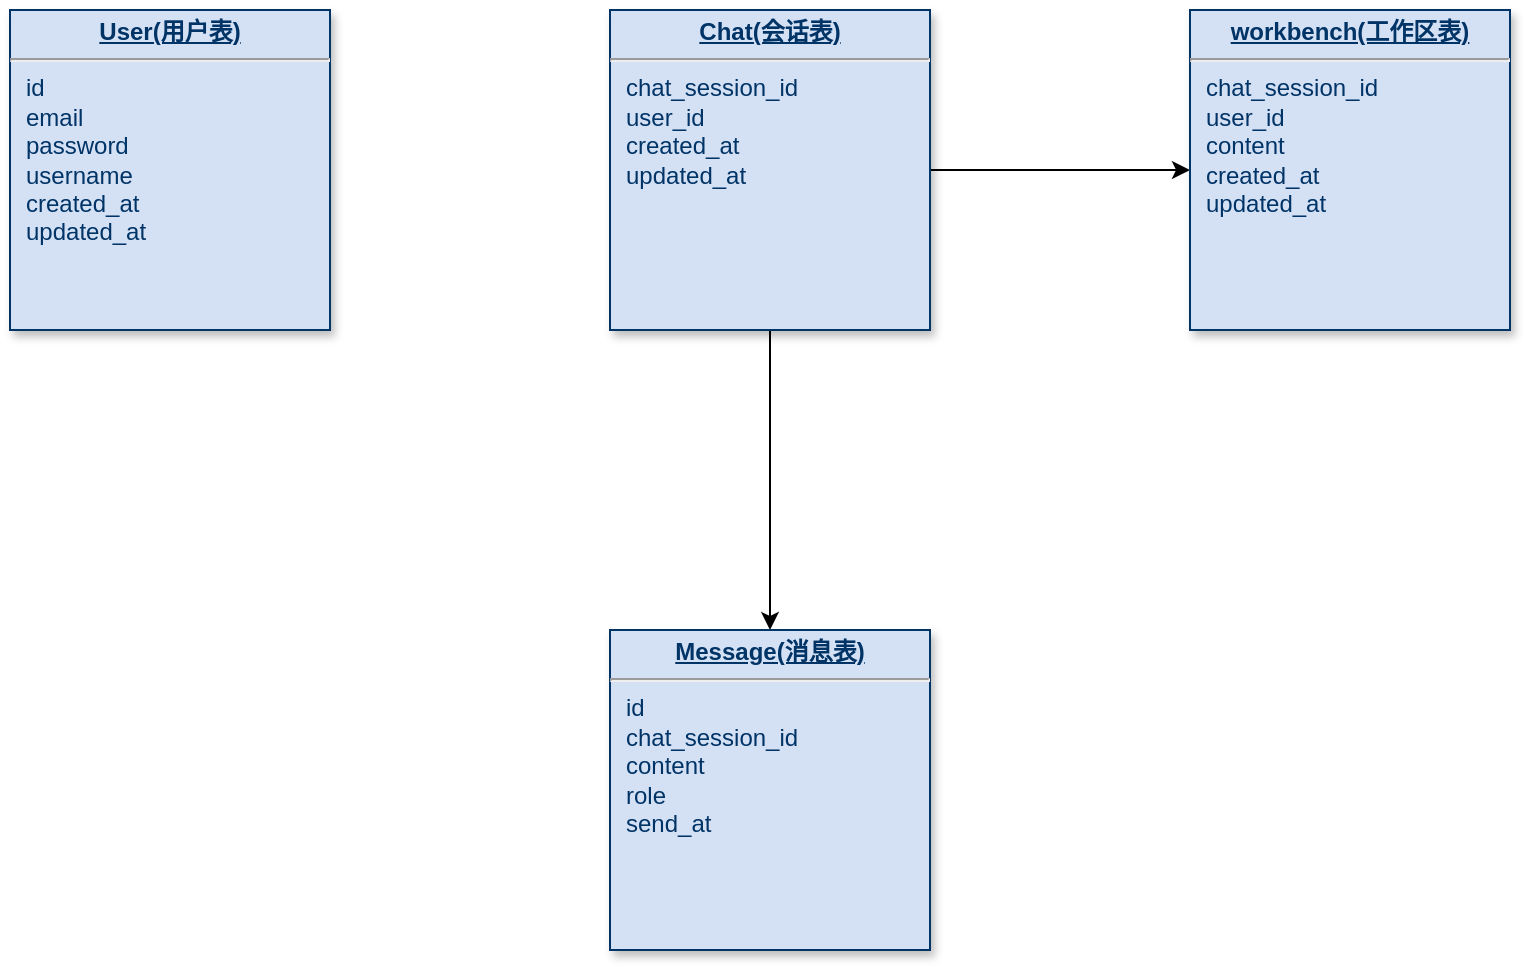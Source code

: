 <mxfile version="21.7.1" type="github">
  <diagram name="Page-1" id="efa7a0a1-bf9b-a30e-e6df-94a7791c09e9">
    <mxGraphModel dx="977" dy="624" grid="1" gridSize="10" guides="1" tooltips="1" connect="1" arrows="1" fold="1" page="1" pageScale="1" pageWidth="826" pageHeight="1169" background="none" math="0" shadow="0">
      <root>
        <mxCell id="0" />
        <mxCell id="1" parent="0" />
        <mxCell id="25" value="&lt;p style=&quot;margin: 0px; margin-top: 4px; text-align: center; text-decoration: underline;&quot;&gt;&lt;b&gt;User(用户表)&lt;/b&gt;&lt;/p&gt;&lt;hr&gt;&lt;p style=&quot;margin: 0px; margin-left: 8px;&quot;&gt;&lt;span style=&quot;background-color: initial;&quot;&gt;id&lt;/span&gt;&lt;/p&gt;&lt;p style=&quot;margin: 0px; margin-left: 8px;&quot;&gt;&lt;span style=&quot;background-color: initial;&quot;&gt;email&lt;/span&gt;&lt;/p&gt;&lt;p style=&quot;margin: 0px; margin-left: 8px;&quot;&gt;password&lt;/p&gt;&lt;p style=&quot;margin: 0px; margin-left: 8px;&quot;&gt;username&lt;/p&gt;&lt;p style=&quot;margin: 0px; margin-left: 8px;&quot;&gt;created_at&lt;/p&gt;&lt;p style=&quot;margin: 0px; margin-left: 8px;&quot;&gt;updated_at&lt;/p&gt;" style="verticalAlign=top;align=left;overflow=fill;fontSize=12;fontFamily=Helvetica;html=1;strokeColor=#003366;shadow=1;fillColor=#D4E1F5;fontColor=#003366" parent="1" vertex="1">
          <mxGeometry x="170.0" y="80.0" width="160" height="160" as="geometry" />
        </mxCell>
        <mxCell id="HTrX0kWVu1WrwghUB5ju-117" value="" style="edgeStyle=orthogonalEdgeStyle;rounded=0;orthogonalLoop=1;jettySize=auto;html=1;" edge="1" parent="1" source="HTrX0kWVu1WrwghUB5ju-114" target="HTrX0kWVu1WrwghUB5ju-116">
          <mxGeometry relative="1" as="geometry" />
        </mxCell>
        <mxCell id="HTrX0kWVu1WrwghUB5ju-119" value="" style="edgeStyle=orthogonalEdgeStyle;rounded=0;orthogonalLoop=1;jettySize=auto;html=1;" edge="1" parent="1" source="HTrX0kWVu1WrwghUB5ju-114" target="HTrX0kWVu1WrwghUB5ju-118">
          <mxGeometry relative="1" as="geometry" />
        </mxCell>
        <mxCell id="HTrX0kWVu1WrwghUB5ju-114" value="&lt;p style=&quot;margin: 0px; margin-top: 4px; text-align: center; text-decoration: underline;&quot;&gt;&lt;b&gt;Chat(会话表)&lt;/b&gt;&lt;/p&gt;&lt;hr&gt;&lt;p style=&quot;margin: 0px; margin-left: 8px;&quot;&gt;chat_session_id&lt;/p&gt;&lt;p style=&quot;margin: 0px; margin-left: 8px;&quot;&gt;user_id&lt;/p&gt;&lt;p style=&quot;margin: 0px; margin-left: 8px;&quot;&gt;created_at&lt;/p&gt;&lt;p style=&quot;margin: 0px; margin-left: 8px;&quot;&gt;updated_at&lt;/p&gt;" style="verticalAlign=top;align=left;overflow=fill;fontSize=12;fontFamily=Helvetica;html=1;strokeColor=#003366;shadow=1;fillColor=#D4E1F5;fontColor=#003366" vertex="1" parent="1">
          <mxGeometry x="470.0" y="80.0" width="160" height="160" as="geometry" />
        </mxCell>
        <mxCell id="HTrX0kWVu1WrwghUB5ju-116" value="&lt;p style=&quot;margin: 0px; margin-top: 4px; text-align: center; text-decoration: underline;&quot;&gt;&lt;b&gt;Message(消息表)&lt;/b&gt;&lt;/p&gt;&lt;hr&gt;&lt;p style=&quot;margin: 0px; margin-left: 8px;&quot;&gt;id&lt;/p&gt;&lt;p style=&quot;margin: 0px; margin-left: 8px;&quot;&gt;chat_session_id&lt;/p&gt;&lt;p style=&quot;margin: 0px; margin-left: 8px;&quot;&gt;content&lt;/p&gt;&lt;p style=&quot;margin: 0px; margin-left: 8px;&quot;&gt;role&lt;/p&gt;&lt;p style=&quot;margin: 0px; margin-left: 8px;&quot;&gt;send_at&lt;/p&gt;" style="verticalAlign=top;align=left;overflow=fill;fontSize=12;fontFamily=Helvetica;html=1;strokeColor=#003366;shadow=1;fillColor=#D4E1F5;fontColor=#003366" vertex="1" parent="1">
          <mxGeometry x="470" y="390.0" width="160" height="160" as="geometry" />
        </mxCell>
        <mxCell id="HTrX0kWVu1WrwghUB5ju-118" value="&lt;p style=&quot;margin: 0px; margin-top: 4px; text-align: center; text-decoration: underline;&quot;&gt;&lt;b&gt;workbench(工作区表)&lt;/b&gt;&lt;/p&gt;&lt;hr&gt;&lt;p style=&quot;margin: 0px; margin-left: 8px;&quot;&gt;chat_session_id&lt;/p&gt;&lt;p style=&quot;margin: 0px; margin-left: 8px;&quot;&gt;user_id&lt;/p&gt;&lt;p style=&quot;margin: 0px; margin-left: 8px;&quot;&gt;content&lt;/p&gt;&lt;p style=&quot;margin: 0px; margin-left: 8px;&quot;&gt;created_at&lt;/p&gt;&lt;p style=&quot;margin: 0px; margin-left: 8px;&quot;&gt;updated_at&lt;/p&gt;" style="verticalAlign=top;align=left;overflow=fill;fontSize=12;fontFamily=Helvetica;html=1;strokeColor=#003366;shadow=1;fillColor=#D4E1F5;fontColor=#003366" vertex="1" parent="1">
          <mxGeometry x="760" y="80.0" width="160" height="160" as="geometry" />
        </mxCell>
      </root>
    </mxGraphModel>
  </diagram>
</mxfile>
